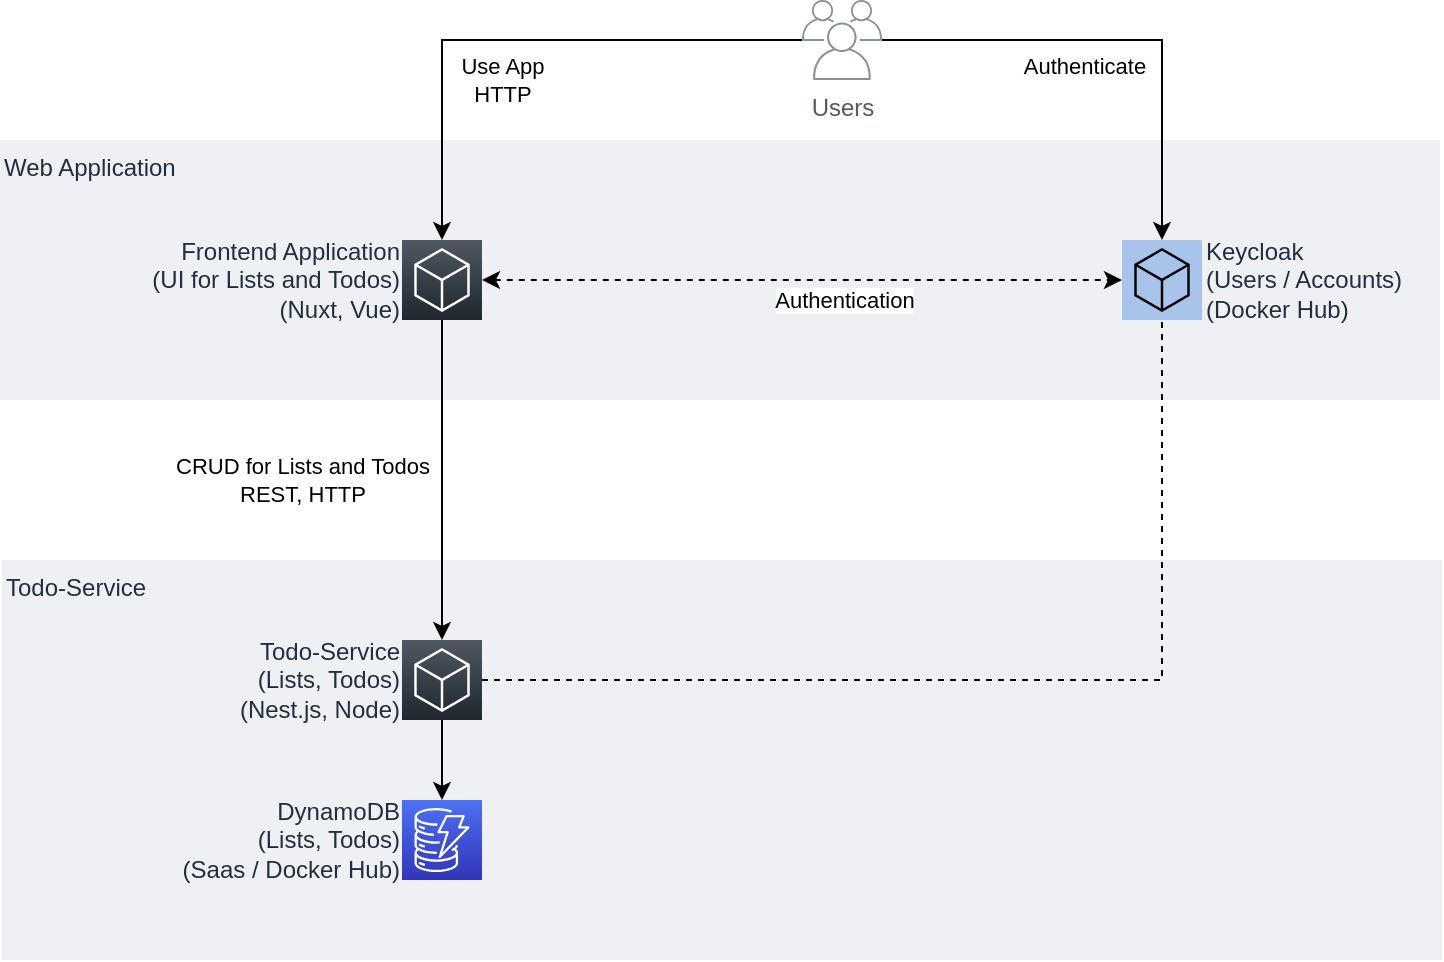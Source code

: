 <mxfile version="15.4.0" type="device" pages="3"><diagram name="Minimal-App" id="HwL2WoIqpZAPy2plXiSY"><mxGraphModel dx="1426" dy="852" grid="1" gridSize="10" guides="1" tooltips="1" connect="1" arrows="1" fold="1" page="1" pageScale="1" pageWidth="827" pageHeight="1169" math="0" shadow="0"><root><mxCell id="6mZI90pruPvvM3WhGchN-0"/><mxCell id="6mZI90pruPvvM3WhGchN-1" parent="6mZI90pruPvvM3WhGchN-0"/><mxCell id="6mZI90pruPvvM3WhGchN-4" value="Todo-Service" style="fillColor=#EFF0F3;strokeColor=none;dashed=0;verticalAlign=top;fontStyle=0;fontColor=#232F3D;align=left;" vertex="1" parent="6mZI90pruPvvM3WhGchN-1"><mxGeometry x="40" y="360" width="720" height="200" as="geometry"/></mxCell><mxCell id="6mZI90pruPvvM3WhGchN-5" value="Web Application" style="fillColor=#EFF0F3;strokeColor=none;dashed=0;verticalAlign=top;fontStyle=0;fontColor=#232F3D;glass=0;rounded=0;align=left;" vertex="1" parent="6mZI90pruPvvM3WhGchN-1"><mxGeometry x="39" y="150" width="720" height="130" as="geometry"/></mxCell><mxCell id="6mZI90pruPvvM3WhGchN-7" value="DynamoDB&lt;br&gt;(Lists, Todos)&lt;br&gt;(Saas / Docker Hub)" style="sketch=0;points=[[0,0,0],[0.25,0,0],[0.5,0,0],[0.75,0,0],[1,0,0],[0,1,0],[0.25,1,0],[0.5,1,0],[0.75,1,0],[1,1,0],[0,0.25,0],[0,0.5,0],[0,0.75,0],[1,0.25,0],[1,0.5,0],[1,0.75,0]];outlineConnect=0;fontColor=#232F3E;gradientColor=#4D72F3;gradientDirection=north;fillColor=#3334B9;strokeColor=#ffffff;dashed=0;verticalLabelPosition=middle;verticalAlign=middle;align=right;html=1;fontSize=12;fontStyle=0;aspect=fixed;shape=mxgraph.aws4.resourceIcon;resIcon=mxgraph.aws4.dynamodb;labelPosition=left;" vertex="1" parent="6mZI90pruPvvM3WhGchN-1"><mxGeometry x="240" y="480" width="40" height="40" as="geometry"/></mxCell><mxCell id="6mZI90pruPvvM3WhGchN-9" style="edgeStyle=orthogonalEdgeStyle;rounded=0;orthogonalLoop=1;jettySize=auto;html=1;startArrow=classic;startFill=1;dashed=1;" edge="1" parent="6mZI90pruPvvM3WhGchN-1" source="6mZI90pruPvvM3WhGchN-17" target="6mZI90pruPvvM3WhGchN-35"><mxGeometry relative="1" as="geometry"><Array as="points"><mxPoint x="440" y="220"/><mxPoint x="440" y="220"/></Array></mxGeometry></mxCell><mxCell id="6mZI90pruPvvM3WhGchN-10" value="Authentication" style="edgeLabel;html=1;align=center;verticalAlign=middle;resizable=0;points=[];" vertex="1" connectable="0" parent="6mZI90pruPvvM3WhGchN-9"><mxGeometry x="-0.009" y="2" relative="1" as="geometry"><mxPoint x="22" y="12" as="offset"/></mxGeometry></mxCell><mxCell id="6mZI90pruPvvM3WhGchN-11" style="edgeStyle=orthogonalEdgeStyle;rounded=0;orthogonalLoop=1;jettySize=auto;html=1;startArrow=none;startFill=0;" edge="1" parent="6mZI90pruPvvM3WhGchN-1" source="6mZI90pruPvvM3WhGchN-17" target="6mZI90pruPvvM3WhGchN-27"><mxGeometry relative="1" as="geometry"><Array as="points"><mxPoint x="260" y="320"/><mxPoint x="260" y="320"/></Array></mxGeometry></mxCell><mxCell id="6mZI90pruPvvM3WhGchN-12" value="CRUD for Lists and Todos&lt;br&gt;REST, HTTP" style="edgeLabel;html=1;align=center;verticalAlign=middle;resizable=0;points=[];" vertex="1" connectable="0" parent="6mZI90pruPvvM3WhGchN-11"><mxGeometry x="-0.25" relative="1" as="geometry"><mxPoint x="-70" y="20" as="offset"/></mxGeometry></mxCell><mxCell id="6mZI90pruPvvM3WhGchN-17" value="Frontend Application&lt;br&gt;(UI for Lists and Todos)&lt;br&gt;(Nuxt, Vue)" style="sketch=0;points=[[0,0,0],[0.25,0,0],[0.5,0,0],[0.75,0,0],[1,0,0],[0,1,0],[0.25,1,0],[0.5,1,0],[0.75,1,0],[1,1,0],[0,0.25,0],[0,0.5,0],[0,0.75,0],[1,0.25,0],[1,0.5,0],[1,0.75,0]];gradientDirection=north;outlineConnect=0;fontColor=#232F3E;gradientColor=#505863;fillColor=#1E262E;strokeColor=#ffffff;dashed=0;verticalLabelPosition=middle;verticalAlign=middle;align=right;html=1;fontSize=12;fontStyle=0;aspect=fixed;shape=mxgraph.aws4.resourceIcon;resIcon=mxgraph.aws4.general;labelPosition=left;" vertex="1" parent="6mZI90pruPvvM3WhGchN-1"><mxGeometry x="240" y="200" width="40" height="40" as="geometry"/></mxCell><mxCell id="6mZI90pruPvvM3WhGchN-18" style="edgeStyle=orthogonalEdgeStyle;rounded=0;orthogonalLoop=1;jettySize=auto;html=1;" edge="1" parent="6mZI90pruPvvM3WhGchN-1" source="6mZI90pruPvvM3WhGchN-22" target="6mZI90pruPvvM3WhGchN-17"><mxGeometry relative="1" as="geometry"><Array as="points"><mxPoint x="260" y="140"/><mxPoint x="260" y="140"/></Array></mxGeometry></mxCell><mxCell id="6mZI90pruPvvM3WhGchN-19" value="Use App&lt;br&gt;HTTP" style="edgeLabel;html=1;align=center;verticalAlign=middle;resizable=0;points=[];" vertex="1" connectable="0" parent="6mZI90pruPvvM3WhGchN-18"><mxGeometry y="1" relative="1" as="geometry"><mxPoint x="-10" y="19" as="offset"/></mxGeometry></mxCell><mxCell id="6mZI90pruPvvM3WhGchN-20" style="edgeStyle=orthogonalEdgeStyle;rounded=0;orthogonalLoop=1;jettySize=auto;html=1;startArrow=none;startFill=0;" edge="1" parent="6mZI90pruPvvM3WhGchN-1" source="6mZI90pruPvvM3WhGchN-22" target="6mZI90pruPvvM3WhGchN-35"><mxGeometry relative="1" as="geometry"><Array as="points"><mxPoint x="620" y="100"/></Array></mxGeometry></mxCell><mxCell id="6mZI90pruPvvM3WhGchN-21" value="Authenticate&lt;br&gt;&amp;nbsp;" style="edgeLabel;html=1;align=center;verticalAlign=middle;resizable=0;points=[];" vertex="1" connectable="0" parent="6mZI90pruPvvM3WhGchN-20"><mxGeometry x="-0.164" relative="1" as="geometry"><mxPoint y="20" as="offset"/></mxGeometry></mxCell><mxCell id="6mZI90pruPvvM3WhGchN-22" value="Users" style="sketch=0;outlineConnect=0;gradientColor=none;fontColor=#545B64;strokeColor=none;fillColor=#879196;dashed=0;verticalLabelPosition=bottom;verticalAlign=top;align=center;html=1;fontSize=12;fontStyle=0;aspect=fixed;shape=mxgraph.aws4.illustration_users;pointerEvents=1;rounded=0;glass=0;direction=east;labelPosition=center;" vertex="1" parent="6mZI90pruPvvM3WhGchN-1"><mxGeometry x="440" y="80" width="40" height="40" as="geometry"/></mxCell><mxCell id="6mZI90pruPvvM3WhGchN-23" value="" style="edgeStyle=orthogonalEdgeStyle;rounded=0;orthogonalLoop=1;jettySize=auto;html=1;" edge="1" parent="6mZI90pruPvvM3WhGchN-1" source="6mZI90pruPvvM3WhGchN-27" target="6mZI90pruPvvM3WhGchN-7"><mxGeometry relative="1" as="geometry"><Array as="points"><mxPoint x="260" y="490"/><mxPoint x="260" y="490"/></Array></mxGeometry></mxCell><mxCell id="6mZI90pruPvvM3WhGchN-26" style="edgeStyle=orthogonalEdgeStyle;rounded=0;orthogonalLoop=1;jettySize=auto;html=1;startArrow=none;startFill=0;endArrow=none;endFill=0;dashed=1;" edge="1" parent="6mZI90pruPvvM3WhGchN-1" source="6mZI90pruPvvM3WhGchN-27" target="6mZI90pruPvvM3WhGchN-35"><mxGeometry relative="1" as="geometry"><Array as="points"><mxPoint x="620" y="420"/></Array></mxGeometry></mxCell><mxCell id="6mZI90pruPvvM3WhGchN-27" value="Todo-Service&lt;br&gt;(Lists, Todos)&lt;br&gt;(Nest.js, Node)" style="sketch=0;points=[[0,0,0],[0.25,0,0],[0.5,0,0],[0.75,0,0],[1,0,0],[0,1,0],[0.25,1,0],[0.5,1,0],[0.75,1,0],[1,1,0],[0,0.25,0],[0,0.5,0],[0,0.75,0],[1,0.25,0],[1,0.5,0],[1,0.75,0]];gradientDirection=north;outlineConnect=0;fontColor=#232F3E;gradientColor=#505863;fillColor=#1E262E;strokeColor=#ffffff;dashed=0;verticalLabelPosition=middle;verticalAlign=middle;align=right;html=1;fontSize=12;fontStyle=0;aspect=fixed;shape=mxgraph.aws4.resourceIcon;resIcon=mxgraph.aws4.general;labelPosition=left;" vertex="1" parent="6mZI90pruPvvM3WhGchN-1"><mxGeometry x="240" y="400" width="40" height="40" as="geometry"/></mxCell><mxCell id="6mZI90pruPvvM3WhGchN-35" value="Keycloak&lt;br&gt;(Users / Accounts)&lt;br&gt;(Docker Hub)" style="sketch=0;points=[[0,0,0],[0.25,0,0],[0.5,0,0],[0.75,0,0],[1,0,0],[0,1,0],[0.25,1,0],[0.5,1,0],[0.75,1,0],[1,1,0],[0,0.25,0],[0,0.5,0],[0,0.75,0],[1,0.25,0],[1,0.5,0],[1,0.75,0]];gradientDirection=north;outlineConnect=0;fontColor=#232F3E;fillColor=#A9C4EB;strokeColor=#000000;dashed=0;verticalLabelPosition=middle;verticalAlign=middle;align=left;html=1;fontSize=12;fontStyle=0;aspect=fixed;shape=mxgraph.aws4.resourceIcon;resIcon=mxgraph.aws4.general;labelPosition=right;" vertex="1" parent="6mZI90pruPvvM3WhGchN-1"><mxGeometry x="600" y="200" width="40" height="40" as="geometry"/></mxCell></root></mxGraphModel></diagram><diagram name="Advanced-App" id="EWA431QMnNRmBUtvbR6t"><mxGraphModel dx="1426" dy="852" grid="1" gridSize="10" guides="1" tooltips="1" connect="1" arrows="1" fold="1" page="1" pageScale="1" pageWidth="827" pageHeight="1169" math="0" shadow="0"><root><mxCell id="TzOpvCoRDKM6y3FFtCBr-0"/><mxCell id="TzOpvCoRDKM6y3FFtCBr-1" parent="TzOpvCoRDKM6y3FFtCBr-0"/><mxCell id="TzOpvCoRDKM6y3FFtCBr-2" value="Badge-Service" style="fillColor=#EFF0F3;strokeColor=none;dashed=0;verticalAlign=top;fontStyle=0;fontColor=#232F3D;align=right;" vertex="1" parent="TzOpvCoRDKM6y3FFtCBr-1"><mxGeometry x="520" y="360" width="240" height="240" as="geometry"/></mxCell><mxCell id="TzOpvCoRDKM6y3FFtCBr-3" value="Message Broker" style="fillColor=#EFF0F3;strokeColor=none;dashed=0;verticalAlign=top;fontStyle=0;fontColor=#232F3D;align=center;" vertex="1" parent="TzOpvCoRDKM6y3FFtCBr-1"><mxGeometry x="320" y="360" width="120" height="240" as="geometry"/></mxCell><mxCell id="TzOpvCoRDKM6y3FFtCBr-4" value="Todo-Service" style="fillColor=#EFF0F3;strokeColor=none;dashed=0;verticalAlign=top;fontStyle=0;fontColor=#232F3D;align=left;" vertex="1" parent="TzOpvCoRDKM6y3FFtCBr-1"><mxGeometry x="40" y="360" width="200" height="240" as="geometry"/></mxCell><mxCell id="TzOpvCoRDKM6y3FFtCBr-5" value="Web Application" style="fillColor=#EFF0F3;strokeColor=none;dashed=0;verticalAlign=top;fontStyle=0;fontColor=#232F3D;glass=0;rounded=0;align=left;" vertex="1" parent="TzOpvCoRDKM6y3FFtCBr-1"><mxGeometry x="40" y="160" width="720" height="120" as="geometry"/></mxCell><mxCell id="TzOpvCoRDKM6y3FFtCBr-6" value="PostgreSQL&lt;br&gt;(Badges)&lt;br&gt;(RDS / Docker Hub)" style="sketch=0;outlineConnect=0;fontColor=#232F3E;gradientColor=none;fillColor=#527FFF;strokeColor=none;dashed=0;verticalLabelPosition=middle;verticalAlign=middle;align=left;html=1;fontSize=12;fontStyle=0;aspect=fixed;pointerEvents=1;shape=mxgraph.aws4.rds_postgresql_instance;labelPosition=right;" vertex="1" parent="TzOpvCoRDKM6y3FFtCBr-1"><mxGeometry x="560" y="520" width="40" height="40" as="geometry"/></mxCell><mxCell id="TzOpvCoRDKM6y3FFtCBr-7" value="DynamoDB&lt;br&gt;(Lists, Todos)&lt;br&gt;(SaaS / Docker Hub)" style="sketch=0;points=[[0,0,0],[0.25,0,0],[0.5,0,0],[0.75,0,0],[1,0,0],[0,1,0],[0.25,1,0],[0.5,1,0],[0.75,1,0],[1,1,0],[0,0.25,0],[0,0.5,0],[0,0.75,0],[1,0.25,0],[1,0.5,0],[1,0.75,0]];outlineConnect=0;fontColor=#232F3E;gradientColor=#4D72F3;gradientDirection=north;fillColor=#3334B9;strokeColor=#ffffff;dashed=0;verticalLabelPosition=middle;verticalAlign=middle;align=right;html=1;fontSize=12;fontStyle=0;aspect=fixed;shape=mxgraph.aws4.resourceIcon;resIcon=mxgraph.aws4.dynamodb;labelPosition=left;" vertex="1" parent="TzOpvCoRDKM6y3FFtCBr-1"><mxGeometry x="160" y="520" width="40" height="40" as="geometry"/></mxCell><mxCell id="TzOpvCoRDKM6y3FFtCBr-8" value="RabbitMQ&lt;br&gt;(Messages)&lt;br&gt;(SaaS / Docker Hub)" style="sketch=0;points=[[0,0,0],[0.25,0,0],[0.5,0,0],[0.75,0,0],[1,0,0],[0,1,0],[0.25,1,0],[0.5,1,0],[0.75,1,0],[1,1,0],[0,0.25,0],[0,0.5,0],[0,0.75,0],[1,0.25,0],[1,0.5,0],[1,0.75,0]];outlineConnect=0;fontColor=#232F3E;gradientColor=#FF4F8B;gradientDirection=north;fillColor=#BC1356;strokeColor=#ffffff;dashed=0;verticalLabelPosition=bottom;verticalAlign=top;align=center;html=1;fontSize=12;fontStyle=0;aspect=fixed;shape=mxgraph.aws4.resourceIcon;resIcon=mxgraph.aws4.mq;" vertex="1" parent="TzOpvCoRDKM6y3FFtCBr-1"><mxGeometry x="360" y="400" width="40" height="40" as="geometry"/></mxCell><mxCell id="TzOpvCoRDKM6y3FFtCBr-9" style="edgeStyle=orthogonalEdgeStyle;rounded=0;orthogonalLoop=1;jettySize=auto;html=1;startArrow=classic;startFill=1;dashed=1;" edge="1" parent="TzOpvCoRDKM6y3FFtCBr-1" source="TzOpvCoRDKM6y3FFtCBr-17" target="TzOpvCoRDKM6y3FFtCBr-35"><mxGeometry relative="1" as="geometry"><Array as="points"><mxPoint x="450" y="220"/><mxPoint x="450" y="220"/></Array></mxGeometry></mxCell><mxCell id="TzOpvCoRDKM6y3FFtCBr-10" value="Authentication" style="edgeLabel;html=1;align=center;verticalAlign=middle;resizable=0;points=[];" vertex="1" connectable="0" parent="TzOpvCoRDKM6y3FFtCBr-9"><mxGeometry x="-0.009" y="2" relative="1" as="geometry"><mxPoint x="22" y="12" as="offset"/></mxGeometry></mxCell><mxCell id="TzOpvCoRDKM6y3FFtCBr-11" style="edgeStyle=orthogonalEdgeStyle;rounded=0;orthogonalLoop=1;jettySize=auto;html=1;startArrow=none;startFill=0;" edge="1" parent="TzOpvCoRDKM6y3FFtCBr-1" source="TzOpvCoRDKM6y3FFtCBr-17" target="TzOpvCoRDKM6y3FFtCBr-27"><mxGeometry relative="1" as="geometry"><Array as="points"><mxPoint x="250" y="320"/><mxPoint x="180" y="320"/></Array></mxGeometry></mxCell><mxCell id="TzOpvCoRDKM6y3FFtCBr-12" value="CRUD for Lists and Todos&lt;br&gt;REST, HTTP" style="edgeLabel;html=1;align=center;verticalAlign=middle;resizable=0;points=[];" vertex="1" connectable="0" parent="TzOpvCoRDKM6y3FFtCBr-11"><mxGeometry x="-0.25" relative="1" as="geometry"><mxPoint x="-60" y="-20" as="offset"/></mxGeometry></mxCell><mxCell id="TzOpvCoRDKM6y3FFtCBr-17" value="Frontend Application&lt;br&gt;(UI for Lists, Todos and Badges)&lt;br&gt;(Nuxt, Vue)" style="sketch=0;points=[[0,0,0],[0.25,0,0],[0.5,0,0],[0.75,0,0],[1,0,0],[0,1,0],[0.25,1,0],[0.5,1,0],[0.75,1,0],[1,1,0],[0,0.25,0],[0,0.5,0],[0,0.75,0],[1,0.25,0],[1,0.5,0],[1,0.75,0]];gradientDirection=north;outlineConnect=0;fontColor=#232F3E;gradientColor=#505863;fillColor=#1E262E;strokeColor=#ffffff;dashed=0;verticalLabelPosition=middle;verticalAlign=middle;align=right;html=1;fontSize=12;fontStyle=0;aspect=fixed;shape=mxgraph.aws4.resourceIcon;resIcon=mxgraph.aws4.general;labelPosition=left;" vertex="1" parent="TzOpvCoRDKM6y3FFtCBr-1"><mxGeometry x="240" y="200" width="40" height="40" as="geometry"/></mxCell><mxCell id="TzOpvCoRDKM6y3FFtCBr-18" style="edgeStyle=orthogonalEdgeStyle;rounded=0;orthogonalLoop=1;jettySize=auto;html=1;" edge="1" parent="TzOpvCoRDKM6y3FFtCBr-1" source="TzOpvCoRDKM6y3FFtCBr-22" target="TzOpvCoRDKM6y3FFtCBr-17"><mxGeometry relative="1" as="geometry"><Array as="points"><mxPoint x="260" y="100"/></Array></mxGeometry></mxCell><mxCell id="TzOpvCoRDKM6y3FFtCBr-19" value="Use App&lt;br&gt;HTTP" style="edgeLabel;html=1;align=center;verticalAlign=middle;resizable=0;points=[];" vertex="1" connectable="0" parent="TzOpvCoRDKM6y3FFtCBr-18"><mxGeometry y="1" relative="1" as="geometry"><mxPoint x="-15" y="19" as="offset"/></mxGeometry></mxCell><mxCell id="TzOpvCoRDKM6y3FFtCBr-20" style="edgeStyle=orthogonalEdgeStyle;rounded=0;orthogonalLoop=1;jettySize=auto;html=1;startArrow=none;startFill=0;" edge="1" parent="TzOpvCoRDKM6y3FFtCBr-1" source="TzOpvCoRDKM6y3FFtCBr-22"><mxGeometry relative="1" as="geometry"><mxPoint x="480" y="60" as="sourcePoint"/><mxPoint x="620.04" y="200" as="targetPoint"/><Array as="points"><mxPoint x="620" y="100"/></Array></mxGeometry></mxCell><mxCell id="TzOpvCoRDKM6y3FFtCBr-21" value="Authenticate&lt;br&gt;&amp;nbsp;" style="edgeLabel;html=1;align=center;verticalAlign=middle;resizable=0;points=[];" vertex="1" connectable="0" parent="TzOpvCoRDKM6y3FFtCBr-20"><mxGeometry x="-0.164" relative="1" as="geometry"><mxPoint y="20" as="offset"/></mxGeometry></mxCell><mxCell id="TzOpvCoRDKM6y3FFtCBr-22" value="Users" style="sketch=0;outlineConnect=0;gradientColor=none;fontColor=#545B64;strokeColor=none;fillColor=#879196;dashed=0;verticalLabelPosition=bottom;verticalAlign=top;align=center;html=1;fontSize=12;fontStyle=0;aspect=fixed;shape=mxgraph.aws4.illustration_users;pointerEvents=1;rounded=0;glass=0;direction=east;labelPosition=center;" vertex="1" parent="TzOpvCoRDKM6y3FFtCBr-1"><mxGeometry x="440" y="80" width="40" height="40" as="geometry"/></mxCell><mxCell id="TzOpvCoRDKM6y3FFtCBr-23" value="" style="edgeStyle=orthogonalEdgeStyle;rounded=0;orthogonalLoop=1;jettySize=auto;html=1;" edge="1" parent="TzOpvCoRDKM6y3FFtCBr-1" source="TzOpvCoRDKM6y3FFtCBr-27" target="TzOpvCoRDKM6y3FFtCBr-7"><mxGeometry relative="1" as="geometry"><Array as="points"><mxPoint x="170" y="480"/><mxPoint x="170" y="480"/></Array></mxGeometry></mxCell><mxCell id="TzOpvCoRDKM6y3FFtCBr-24" style="edgeStyle=orthogonalEdgeStyle;rounded=0;orthogonalLoop=1;jettySize=auto;html=1;startArrow=none;startFill=0;" edge="1" parent="TzOpvCoRDKM6y3FFtCBr-1" source="TzOpvCoRDKM6y3FFtCBr-27" target="TzOpvCoRDKM6y3FFtCBr-8"><mxGeometry relative="1" as="geometry"/></mxCell><mxCell id="TzOpvCoRDKM6y3FFtCBr-25" value="Publish Events" style="edgeLabel;html=1;align=center;verticalAlign=middle;resizable=0;points=[];" vertex="1" connectable="0" parent="TzOpvCoRDKM6y3FFtCBr-24"><mxGeometry x="0.131" y="-1" relative="1" as="geometry"><mxPoint x="-10" y="9" as="offset"/></mxGeometry></mxCell><mxCell id="TzOpvCoRDKM6y3FFtCBr-26" style="edgeStyle=orthogonalEdgeStyle;rounded=0;orthogonalLoop=1;jettySize=auto;html=1;startArrow=none;startFill=0;endArrow=none;endFill=0;dashed=1;" edge="1" parent="TzOpvCoRDKM6y3FFtCBr-1" source="TzOpvCoRDKM6y3FFtCBr-27" target="TzOpvCoRDKM6y3FFtCBr-35"><mxGeometry relative="1" as="geometry"><Array as="points"><mxPoint x="190" y="480"/><mxPoint x="280" y="480"/><mxPoint x="280" y="640"/><mxPoint x="800" y="640"/><mxPoint x="800" y="310"/><mxPoint x="630" y="310"/></Array></mxGeometry></mxCell><mxCell id="TzOpvCoRDKM6y3FFtCBr-27" value="Todo-Service&lt;br&gt;(Lists, Todos)&lt;br&gt;(Nest.js, Node)" style="sketch=0;points=[[0,0,0],[0.25,0,0],[0.5,0,0],[0.75,0,0],[1,0,0],[0,1,0],[0.25,1,0],[0.5,1,0],[0.75,1,0],[1,1,0],[0,0.25,0],[0,0.5,0],[0,0.75,0],[1,0.25,0],[1,0.5,0],[1,0.75,0]];gradientDirection=north;outlineConnect=0;fontColor=#232F3E;gradientColor=#505863;fillColor=#1E262E;strokeColor=#ffffff;dashed=0;verticalLabelPosition=middle;verticalAlign=middle;align=right;html=1;fontSize=12;fontStyle=0;aspect=fixed;shape=mxgraph.aws4.resourceIcon;resIcon=mxgraph.aws4.general;labelPosition=left;" vertex="1" parent="TzOpvCoRDKM6y3FFtCBr-1"><mxGeometry x="160" y="400" width="40" height="40" as="geometry"/></mxCell><mxCell id="TzOpvCoRDKM6y3FFtCBr-28" style="edgeStyle=orthogonalEdgeStyle;rounded=0;orthogonalLoop=1;jettySize=auto;html=1;startArrow=none;startFill=0;" edge="1" parent="TzOpvCoRDKM6y3FFtCBr-1" source="TzOpvCoRDKM6y3FFtCBr-34" target="TzOpvCoRDKM6y3FFtCBr-8"><mxGeometry relative="1" as="geometry"><Array as="points"><mxPoint x="470" y="420"/><mxPoint x="470" y="420"/></Array></mxGeometry></mxCell><mxCell id="TzOpvCoRDKM6y3FFtCBr-29" value="Pull Events" style="edgeLabel;html=1;align=center;verticalAlign=middle;resizable=0;points=[];" vertex="1" connectable="0" parent="TzOpvCoRDKM6y3FFtCBr-28"><mxGeometry x="0.353" y="1" relative="1" as="geometry"><mxPoint x="28" y="9" as="offset"/></mxGeometry></mxCell><mxCell id="TzOpvCoRDKM6y3FFtCBr-30" style="edgeStyle=orthogonalEdgeStyle;rounded=0;orthogonalLoop=1;jettySize=auto;html=1;startArrow=none;startFill=0;" edge="1" parent="TzOpvCoRDKM6y3FFtCBr-1" source="TzOpvCoRDKM6y3FFtCBr-34" target="TzOpvCoRDKM6y3FFtCBr-6"><mxGeometry relative="1" as="geometry"><Array as="points"><mxPoint x="570" y="480"/><mxPoint x="570" y="480"/></Array></mxGeometry></mxCell><mxCell id="TzOpvCoRDKM6y3FFtCBr-31" style="edgeStyle=orthogonalEdgeStyle;rounded=0;orthogonalLoop=1;jettySize=auto;html=1;startArrow=classic;startFill=1;endArrow=none;endFill=0;" edge="1" parent="TzOpvCoRDKM6y3FFtCBr-1" source="TzOpvCoRDKM6y3FFtCBr-34" target="TzOpvCoRDKM6y3FFtCBr-17"><mxGeometry relative="1" as="geometry"><Array as="points"><mxPoint x="580" y="320"/><mxPoint x="270" y="320"/></Array></mxGeometry></mxCell><mxCell id="TzOpvCoRDKM6y3FFtCBr-32" value="GET Badges&lt;br&gt;REST, HTTP (maybe GraphQL)" style="edgeLabel;html=1;align=center;verticalAlign=middle;resizable=0;points=[];" vertex="1" connectable="0" parent="TzOpvCoRDKM6y3FFtCBr-31"><mxGeometry x="0.439" relative="1" as="geometry"><mxPoint x="41" y="-20" as="offset"/></mxGeometry></mxCell><mxCell id="TzOpvCoRDKM6y3FFtCBr-33" style="edgeStyle=orthogonalEdgeStyle;rounded=0;orthogonalLoop=1;jettySize=auto;html=1;dashed=1;startArrow=none;startFill=0;endArrow=none;endFill=0;" edge="1" parent="TzOpvCoRDKM6y3FFtCBr-1" source="TzOpvCoRDKM6y3FFtCBr-34" target="TzOpvCoRDKM6y3FFtCBr-35"><mxGeometry relative="1" as="geometry"><Array as="points"><mxPoint x="590" y="480"/><mxPoint x="780" y="480"/><mxPoint x="780" y="330"/><mxPoint x="610" y="330"/></Array></mxGeometry></mxCell><mxCell id="TzOpvCoRDKM6y3FFtCBr-34" value="Badge-Service&lt;br&gt;(Badges)&lt;br&gt;(Java, Spring)" style="sketch=0;points=[[0,0,0],[0.25,0,0],[0.5,0,0],[0.75,0,0],[1,0,0],[0,1,0],[0.25,1,0],[0.5,1,0],[0.75,1,0],[1,1,0],[0,0.25,0],[0,0.5,0],[0,0.75,0],[1,0.25,0],[1,0.5,0],[1,0.75,0]];gradientDirection=north;outlineConnect=0;fontColor=#232F3E;gradientColor=#505863;fillColor=#1E262E;strokeColor=#ffffff;dashed=0;verticalLabelPosition=middle;verticalAlign=middle;align=left;html=1;fontSize=12;fontStyle=0;aspect=fixed;shape=mxgraph.aws4.resourceIcon;resIcon=mxgraph.aws4.general;labelPosition=right;" vertex="1" parent="TzOpvCoRDKM6y3FFtCBr-1"><mxGeometry x="560" y="400" width="40" height="40" as="geometry"/></mxCell><mxCell id="TzOpvCoRDKM6y3FFtCBr-35" value="Keycloak&lt;br&gt;(Users / Accounts)&lt;br&gt;(Docker Hub)" style="sketch=0;points=[[0,0,0],[0.25,0,0],[0.5,0,0],[0.75,0,0],[1,0,0],[0,1,0],[0.25,1,0],[0.5,1,0],[0.75,1,0],[1,1,0],[0,0.25,0],[0,0.5,0],[0,0.75,0],[1,0.25,0],[1,0.5,0],[1,0.75,0]];gradientDirection=north;outlineConnect=0;fontColor=#000000;fillColor=#A9C4EB;strokeColor=#000000;dashed=0;verticalLabelPosition=middle;verticalAlign=middle;align=left;html=1;fontSize=12;fontStyle=0;aspect=fixed;shape=mxgraph.aws4.resourceIcon;resIcon=mxgraph.aws4.general;labelPosition=right;" vertex="1" parent="TzOpvCoRDKM6y3FFtCBr-1"><mxGeometry x="600" y="200" width="40" height="40" as="geometry"/></mxCell></root></mxGraphModel></diagram><diagram id="TdoFGUE3CPS7GSYNOdIf" name="Full-App"><mxGraphModel dx="1426" dy="852" grid="1" gridSize="10" guides="1" tooltips="1" connect="1" arrows="1" fold="1" page="1" pageScale="1" pageWidth="827" pageHeight="1169" math="0" shadow="0"><root><mxCell id="0"/><mxCell id="1" parent="0"/><mxCell id="KHQI7c2ytAE0I7EMmuQc-17" value="Badge-Service" style="fillColor=#EFF0F3;strokeColor=none;dashed=0;verticalAlign=top;fontStyle=0;fontColor=#232F3D;align=right;" vertex="1" parent="1"><mxGeometry x="520" y="360" width="240" height="240" as="geometry"/></mxCell><mxCell id="KHQI7c2ytAE0I7EMmuQc-21" value="Message Broker" style="fillColor=#EFF0F3;strokeColor=none;dashed=0;verticalAlign=top;fontStyle=0;fontColor=#232F3D;align=center;" vertex="1" parent="1"><mxGeometry x="320" y="360" width="120" height="240" as="geometry"/></mxCell><mxCell id="KHQI7c2ytAE0I7EMmuQc-14" value="Todo-Service" style="fillColor=#EFF0F3;strokeColor=none;dashed=0;verticalAlign=top;fontStyle=0;fontColor=#232F3D;align=left;" vertex="1" parent="1"><mxGeometry x="40" y="360" width="200" height="240" as="geometry"/></mxCell><mxCell id="KHQI7c2ytAE0I7EMmuQc-15" value="Web Application" style="fillColor=#EFF0F3;strokeColor=none;dashed=0;verticalAlign=top;fontStyle=0;fontColor=#232F3D;glass=0;rounded=0;align=left;" vertex="1" parent="1"><mxGeometry x="40" y="120" width="720" height="160" as="geometry"/></mxCell><mxCell id="KHQI7c2ytAE0I7EMmuQc-5" value="PostgreSQL&lt;br&gt;(Badges)&lt;br&gt;(RDS / Docker Hub)" style="sketch=0;outlineConnect=0;fontColor=#232F3E;gradientColor=none;fillColor=#527FFF;strokeColor=none;dashed=0;verticalLabelPosition=middle;verticalAlign=middle;align=left;html=1;fontSize=12;fontStyle=0;aspect=fixed;pointerEvents=1;shape=mxgraph.aws4.rds_postgresql_instance;labelPosition=right;" vertex="1" parent="1"><mxGeometry x="560" y="520" width="40" height="40" as="geometry"/></mxCell><mxCell id="KHQI7c2ytAE0I7EMmuQc-6" value="DynamoDB&lt;br&gt;(Lists,&amp;nbsp;Todos)&lt;br&gt;(SaaS / Docker Hub)" style="sketch=0;points=[[0,0,0],[0.25,0,0],[0.5,0,0],[0.75,0,0],[1,0,0],[0,1,0],[0.25,1,0],[0.5,1,0],[0.75,1,0],[1,1,0],[0,0.25,0],[0,0.5,0],[0,0.75,0],[1,0.25,0],[1,0.5,0],[1,0.75,0]];outlineConnect=0;fontColor=#232F3E;gradientColor=#4D72F3;gradientDirection=north;fillColor=#3334B9;strokeColor=#ffffff;dashed=0;verticalLabelPosition=middle;verticalAlign=middle;align=right;html=1;fontSize=12;fontStyle=0;aspect=fixed;shape=mxgraph.aws4.resourceIcon;resIcon=mxgraph.aws4.dynamodb;labelPosition=left;" vertex="1" parent="1"><mxGeometry x="160" y="520" width="40" height="40" as="geometry"/></mxCell><mxCell id="KHQI7c2ytAE0I7EMmuQc-11" value="RabbitMQ&lt;br&gt;(Messages)&lt;br&gt;(Saas / Docker Hub)" style="sketch=0;points=[[0,0,0],[0.25,0,0],[0.5,0,0],[0.75,0,0],[1,0,0],[0,1,0],[0.25,1,0],[0.5,1,0],[0.75,1,0],[1,1,0],[0,0.25,0],[0,0.5,0],[0,0.75,0],[1,0.25,0],[1,0.5,0],[1,0.75,0]];outlineConnect=0;fontColor=#232F3E;gradientColor=#FF4F8B;gradientDirection=north;fillColor=#BC1356;strokeColor=#ffffff;dashed=0;verticalLabelPosition=bottom;verticalAlign=top;align=center;html=1;fontSize=12;fontStyle=0;aspect=fixed;shape=mxgraph.aws4.resourceIcon;resIcon=mxgraph.aws4.mq;" vertex="1" parent="1"><mxGeometry x="360" y="400" width="40" height="40" as="geometry"/></mxCell><mxCell id="KHQI7c2ytAE0I7EMmuQc-33" style="edgeStyle=orthogonalEdgeStyle;rounded=0;orthogonalLoop=1;jettySize=auto;html=1;startArrow=classic;startFill=1;dashed=1;" edge="1" parent="1" source="KHQI7c2ytAE0I7EMmuQc-12" target="KHQI7c2ytAE0I7EMmuQc-28"><mxGeometry relative="1" as="geometry"><Array as="points"><mxPoint x="270" y="150"/><mxPoint x="610" y="150"/></Array></mxGeometry></mxCell><mxCell id="KHQI7c2ytAE0I7EMmuQc-34" value="Authentication" style="edgeLabel;html=1;align=center;verticalAlign=middle;resizable=0;points=[];" vertex="1" connectable="0" parent="KHQI7c2ytAE0I7EMmuQc-33"><mxGeometry x="-0.009" y="2" relative="1" as="geometry"><mxPoint x="12" y="-8" as="offset"/></mxGeometry></mxCell><mxCell id="KHQI7c2ytAE0I7EMmuQc-35" style="edgeStyle=orthogonalEdgeStyle;rounded=0;orthogonalLoop=1;jettySize=auto;html=1;startArrow=none;startFill=0;" edge="1" parent="1" source="KHQI7c2ytAE0I7EMmuQc-12" target="KHQI7c2ytAE0I7EMmuQc-25"><mxGeometry relative="1" as="geometry"><Array as="points"><mxPoint x="250" y="320"/><mxPoint x="180" y="320"/></Array></mxGeometry></mxCell><mxCell id="KHQI7c2ytAE0I7EMmuQc-36" value="CRUD for Lists and Todos&lt;br&gt;REST, HTTP" style="edgeLabel;html=1;align=center;verticalAlign=middle;resizable=0;points=[];" vertex="1" connectable="0" parent="KHQI7c2ytAE0I7EMmuQc-35"><mxGeometry x="-0.25" relative="1" as="geometry"><mxPoint x="-60" y="-20" as="offset"/></mxGeometry></mxCell><mxCell id="KHQI7c2ytAE0I7EMmuQc-43" style="edgeStyle=orthogonalEdgeStyle;rounded=0;orthogonalLoop=1;jettySize=auto;html=1;startArrow=classic;startFill=1;endArrow=none;endFill=0;" edge="1" parent="1" source="KHQI7c2ytAE0I7EMmuQc-12" target="KHQI7c2ytAE0I7EMmuQc-27"><mxGeometry relative="1" as="geometry"><Array as="points"><mxPoint x="570" y="230"/></Array></mxGeometry></mxCell><mxCell id="KHQI7c2ytAE0I7EMmuQc-54" value="Send notification (new Badge)&lt;br&gt;WebSockets" style="edgeLabel;html=1;align=center;verticalAlign=middle;resizable=0;points=[];" vertex="1" connectable="0" parent="KHQI7c2ytAE0I7EMmuQc-43"><mxGeometry x="-0.482" relative="1" as="geometry"><mxPoint x="41" y="20" as="offset"/></mxGeometry></mxCell><mxCell id="KHQI7c2ytAE0I7EMmuQc-46" style="edgeStyle=orthogonalEdgeStyle;rounded=0;orthogonalLoop=1;jettySize=auto;html=1;startArrow=none;startFill=0;" edge="1" parent="1" source="KHQI7c2ytAE0I7EMmuQc-12" target="KHQI7c2ytAE0I7EMmuQc-27"><mxGeometry relative="1" as="geometry"><Array as="points"><mxPoint x="590" y="210"/></Array></mxGeometry></mxCell><mxCell id="KHQI7c2ytAE0I7EMmuQc-53" value="Subscribe to updates (new Badges)&lt;br&gt;WebSockets" style="edgeLabel;html=1;align=center;verticalAlign=middle;resizable=0;points=[];" vertex="1" connectable="0" parent="KHQI7c2ytAE0I7EMmuQc-46"><mxGeometry x="-0.598" y="1" relative="1" as="geometry"><mxPoint x="60" y="-19" as="offset"/></mxGeometry></mxCell><mxCell id="KHQI7c2ytAE0I7EMmuQc-12" value="Frontend Application&lt;br&gt;(UI for Lists, Todos and Badges)&lt;br&gt;(Nuxt, Vue)" style="sketch=0;points=[[0,0,0],[0.25,0,0],[0.5,0,0],[0.75,0,0],[1,0,0],[0,1,0],[0.25,1,0],[0.5,1,0],[0.75,1,0],[1,1,0],[0,0.25,0],[0,0.5,0],[0,0.75,0],[1,0.25,0],[1,0.5,0],[1,0.75,0]];gradientDirection=north;outlineConnect=0;fontColor=#232F3E;gradientColor=#505863;fillColor=#1E262E;strokeColor=#ffffff;dashed=0;verticalLabelPosition=middle;verticalAlign=middle;align=right;html=1;fontSize=12;fontStyle=0;aspect=fixed;shape=mxgraph.aws4.resourceIcon;resIcon=mxgraph.aws4.general;labelPosition=left;" vertex="1" parent="1"><mxGeometry x="240" y="200" width="40" height="40" as="geometry"/></mxCell><mxCell id="KHQI7c2ytAE0I7EMmuQc-20" style="edgeStyle=orthogonalEdgeStyle;rounded=0;orthogonalLoop=1;jettySize=auto;html=1;" edge="1" parent="1" source="KHQI7c2ytAE0I7EMmuQc-19" target="KHQI7c2ytAE0I7EMmuQc-12"><mxGeometry relative="1" as="geometry"><Array as="points"><mxPoint x="250" y="140"/><mxPoint x="250" y="140"/></Array></mxGeometry></mxCell><mxCell id="KHQI7c2ytAE0I7EMmuQc-23" value="Use App&lt;br&gt;HTTP" style="edgeLabel;html=1;align=center;verticalAlign=middle;resizable=0;points=[];" vertex="1" connectable="0" parent="KHQI7c2ytAE0I7EMmuQc-20"><mxGeometry y="1" relative="1" as="geometry"><mxPoint x="5" y="19" as="offset"/></mxGeometry></mxCell><mxCell id="KHQI7c2ytAE0I7EMmuQc-50" style="edgeStyle=orthogonalEdgeStyle;rounded=0;orthogonalLoop=1;jettySize=auto;html=1;startArrow=none;startFill=0;" edge="1" parent="1" source="KHQI7c2ytAE0I7EMmuQc-19" target="KHQI7c2ytAE0I7EMmuQc-28"><mxGeometry relative="1" as="geometry"><Array as="points"><mxPoint x="630" y="60"/></Array></mxGeometry></mxCell><mxCell id="KHQI7c2ytAE0I7EMmuQc-51" value="Authenticate&lt;br&gt;&amp;nbsp;" style="edgeLabel;html=1;align=center;verticalAlign=middle;resizable=0;points=[];" vertex="1" connectable="0" parent="KHQI7c2ytAE0I7EMmuQc-50"><mxGeometry x="-0.164" relative="1" as="geometry"><mxPoint x="-11" y="20" as="offset"/></mxGeometry></mxCell><mxCell id="KHQI7c2ytAE0I7EMmuQc-19" value="Users" style="sketch=0;outlineConnect=0;gradientColor=none;fontColor=#545B64;strokeColor=none;fillColor=#879196;dashed=0;verticalLabelPosition=bottom;verticalAlign=top;align=center;html=1;fontSize=12;fontStyle=0;aspect=fixed;shape=mxgraph.aws4.illustration_users;pointerEvents=1;rounded=0;glass=0;direction=east;labelPosition=center;" vertex="1" parent="1"><mxGeometry x="440" y="40" width="40" height="40" as="geometry"/></mxCell><mxCell id="KHQI7c2ytAE0I7EMmuQc-26" value="" style="edgeStyle=orthogonalEdgeStyle;rounded=0;orthogonalLoop=1;jettySize=auto;html=1;" edge="1" parent="1" source="KHQI7c2ytAE0I7EMmuQc-25" target="KHQI7c2ytAE0I7EMmuQc-6"><mxGeometry relative="1" as="geometry"><Array as="points"><mxPoint x="170" y="480"/><mxPoint x="170" y="480"/></Array></mxGeometry></mxCell><mxCell id="KHQI7c2ytAE0I7EMmuQc-37" style="edgeStyle=orthogonalEdgeStyle;rounded=0;orthogonalLoop=1;jettySize=auto;html=1;startArrow=none;startFill=0;" edge="1" parent="1" source="KHQI7c2ytAE0I7EMmuQc-25" target="KHQI7c2ytAE0I7EMmuQc-11"><mxGeometry relative="1" as="geometry"/></mxCell><mxCell id="KHQI7c2ytAE0I7EMmuQc-38" value="Publish Events" style="edgeLabel;html=1;align=center;verticalAlign=middle;resizable=0;points=[];" vertex="1" connectable="0" parent="KHQI7c2ytAE0I7EMmuQc-37"><mxGeometry x="0.131" y="-1" relative="1" as="geometry"><mxPoint x="-10" y="9" as="offset"/></mxGeometry></mxCell><mxCell id="KHQI7c2ytAE0I7EMmuQc-55" style="edgeStyle=orthogonalEdgeStyle;rounded=0;orthogonalLoop=1;jettySize=auto;html=1;startArrow=none;startFill=0;endArrow=none;endFill=0;dashed=1;" edge="1" parent="1" source="KHQI7c2ytAE0I7EMmuQc-25" target="KHQI7c2ytAE0I7EMmuQc-28"><mxGeometry relative="1" as="geometry"><Array as="points"><mxPoint x="190" y="480"/><mxPoint x="280" y="480"/><mxPoint x="280" y="640"/><mxPoint x="800" y="640"/><mxPoint x="800" y="310"/><mxPoint x="630" y="310"/></Array></mxGeometry></mxCell><mxCell id="KHQI7c2ytAE0I7EMmuQc-25" value="Todo-Service&lt;br&gt;(Lists, Todos)&lt;br&gt;(Nest.js, Node)" style="sketch=0;points=[[0,0,0],[0.25,0,0],[0.5,0,0],[0.75,0,0],[1,0,0],[0,1,0],[0.25,1,0],[0.5,1,0],[0.75,1,0],[1,1,0],[0,0.25,0],[0,0.5,0],[0,0.75,0],[1,0.25,0],[1,0.5,0],[1,0.75,0]];gradientDirection=north;outlineConnect=0;fontColor=#232F3E;gradientColor=#505863;fillColor=#1E262E;strokeColor=#ffffff;dashed=0;verticalLabelPosition=middle;verticalAlign=middle;align=right;html=1;fontSize=12;fontStyle=0;aspect=fixed;shape=mxgraph.aws4.resourceIcon;resIcon=mxgraph.aws4.general;labelPosition=left;" vertex="1" parent="1"><mxGeometry x="160" y="400" width="40" height="40" as="geometry"/></mxCell><mxCell id="KHQI7c2ytAE0I7EMmuQc-39" style="edgeStyle=orthogonalEdgeStyle;rounded=0;orthogonalLoop=1;jettySize=auto;html=1;startArrow=none;startFill=0;" edge="1" parent="1" source="KHQI7c2ytAE0I7EMmuQc-27" target="KHQI7c2ytAE0I7EMmuQc-11"><mxGeometry relative="1" as="geometry"><Array as="points"><mxPoint x="480" y="430"/><mxPoint x="480" y="430"/></Array></mxGeometry></mxCell><mxCell id="KHQI7c2ytAE0I7EMmuQc-40" value="Pull Events" style="edgeLabel;html=1;align=center;verticalAlign=middle;resizable=0;points=[];" vertex="1" connectable="0" parent="KHQI7c2ytAE0I7EMmuQc-39"><mxGeometry x="0.353" y="1" relative="1" as="geometry"><mxPoint x="28" y="9" as="offset"/></mxGeometry></mxCell><mxCell id="KHQI7c2ytAE0I7EMmuQc-42" style="edgeStyle=orthogonalEdgeStyle;rounded=0;orthogonalLoop=1;jettySize=auto;html=1;startArrow=none;startFill=0;" edge="1" parent="1" source="KHQI7c2ytAE0I7EMmuQc-27" target="KHQI7c2ytAE0I7EMmuQc-5"><mxGeometry relative="1" as="geometry"><Array as="points"><mxPoint x="570" y="480"/><mxPoint x="570" y="480"/></Array></mxGeometry></mxCell><mxCell id="KHQI7c2ytAE0I7EMmuQc-48" style="edgeStyle=orthogonalEdgeStyle;rounded=0;orthogonalLoop=1;jettySize=auto;html=1;startArrow=classic;startFill=1;endArrow=none;endFill=0;" edge="1" parent="1" source="KHQI7c2ytAE0I7EMmuQc-27" target="KHQI7c2ytAE0I7EMmuQc-12"><mxGeometry relative="1" as="geometry"><Array as="points"><mxPoint x="480" y="410"/><mxPoint x="480" y="320"/><mxPoint x="270" y="320"/></Array></mxGeometry></mxCell><mxCell id="KHQI7c2ytAE0I7EMmuQc-52" value="GET Badges&lt;br&gt;REST, HTTP (maybe GraphQL)" style="edgeLabel;html=1;align=center;verticalAlign=middle;resizable=0;points=[];" vertex="1" connectable="0" parent="KHQI7c2ytAE0I7EMmuQc-48"><mxGeometry x="0.439" relative="1" as="geometry"><mxPoint x="41" y="-20" as="offset"/></mxGeometry></mxCell><mxCell id="KHQI7c2ytAE0I7EMmuQc-56" style="edgeStyle=orthogonalEdgeStyle;rounded=0;orthogonalLoop=1;jettySize=auto;html=1;dashed=1;startArrow=none;startFill=0;endArrow=none;endFill=0;" edge="1" parent="1" source="KHQI7c2ytAE0I7EMmuQc-27" target="KHQI7c2ytAE0I7EMmuQc-28"><mxGeometry relative="1" as="geometry"><Array as="points"><mxPoint x="590" y="480"/><mxPoint x="780" y="480"/><mxPoint x="780" y="330"/><mxPoint x="610" y="330"/></Array></mxGeometry></mxCell><mxCell id="KHQI7c2ytAE0I7EMmuQc-27" value="Badge-Service&lt;br&gt;(Badges)&lt;br&gt;(Java, Spring)" style="sketch=0;points=[[0,0,0],[0.25,0,0],[0.5,0,0],[0.75,0,0],[1,0,0],[0,1,0],[0.25,1,0],[0.5,1,0],[0.75,1,0],[1,1,0],[0,0.25,0],[0,0.5,0],[0,0.75,0],[1,0.25,0],[1,0.5,0],[1,0.75,0]];gradientDirection=north;outlineConnect=0;fontColor=#232F3E;gradientColor=#505863;fillColor=#1E262E;strokeColor=#ffffff;dashed=0;verticalLabelPosition=middle;verticalAlign=middle;align=left;html=1;fontSize=12;fontStyle=0;aspect=fixed;shape=mxgraph.aws4.resourceIcon;resIcon=mxgraph.aws4.general;labelPosition=right;" vertex="1" parent="1"><mxGeometry x="560" y="400" width="40" height="40" as="geometry"/></mxCell><mxCell id="KHQI7c2ytAE0I7EMmuQc-28" value="Keycloak&lt;br&gt;(Users / Accounts)&lt;br&gt;(Docker Hub))" style="sketch=0;points=[[0,0,0],[0.25,0,0],[0.5,0,0],[0.75,0,0],[1,0,0],[0,1,0],[0.25,1,0],[0.5,1,0],[0.75,1,0],[1,1,0],[0,0.25,0],[0,0.5,0],[0,0.75,0],[1,0.25,0],[1,0.5,0],[1,0.75,0]];gradientDirection=north;outlineConnect=0;fontColor=#232F3E;fillColor=#A9C4EB;strokeColor=#000000;dashed=0;verticalLabelPosition=middle;verticalAlign=middle;align=left;html=1;fontSize=12;fontStyle=0;aspect=fixed;shape=mxgraph.aws4.resourceIcon;resIcon=mxgraph.aws4.general;labelPosition=right;" vertex="1" parent="1"><mxGeometry x="600" y="200" width="40" height="40" as="geometry"/></mxCell></root></mxGraphModel></diagram></mxfile>